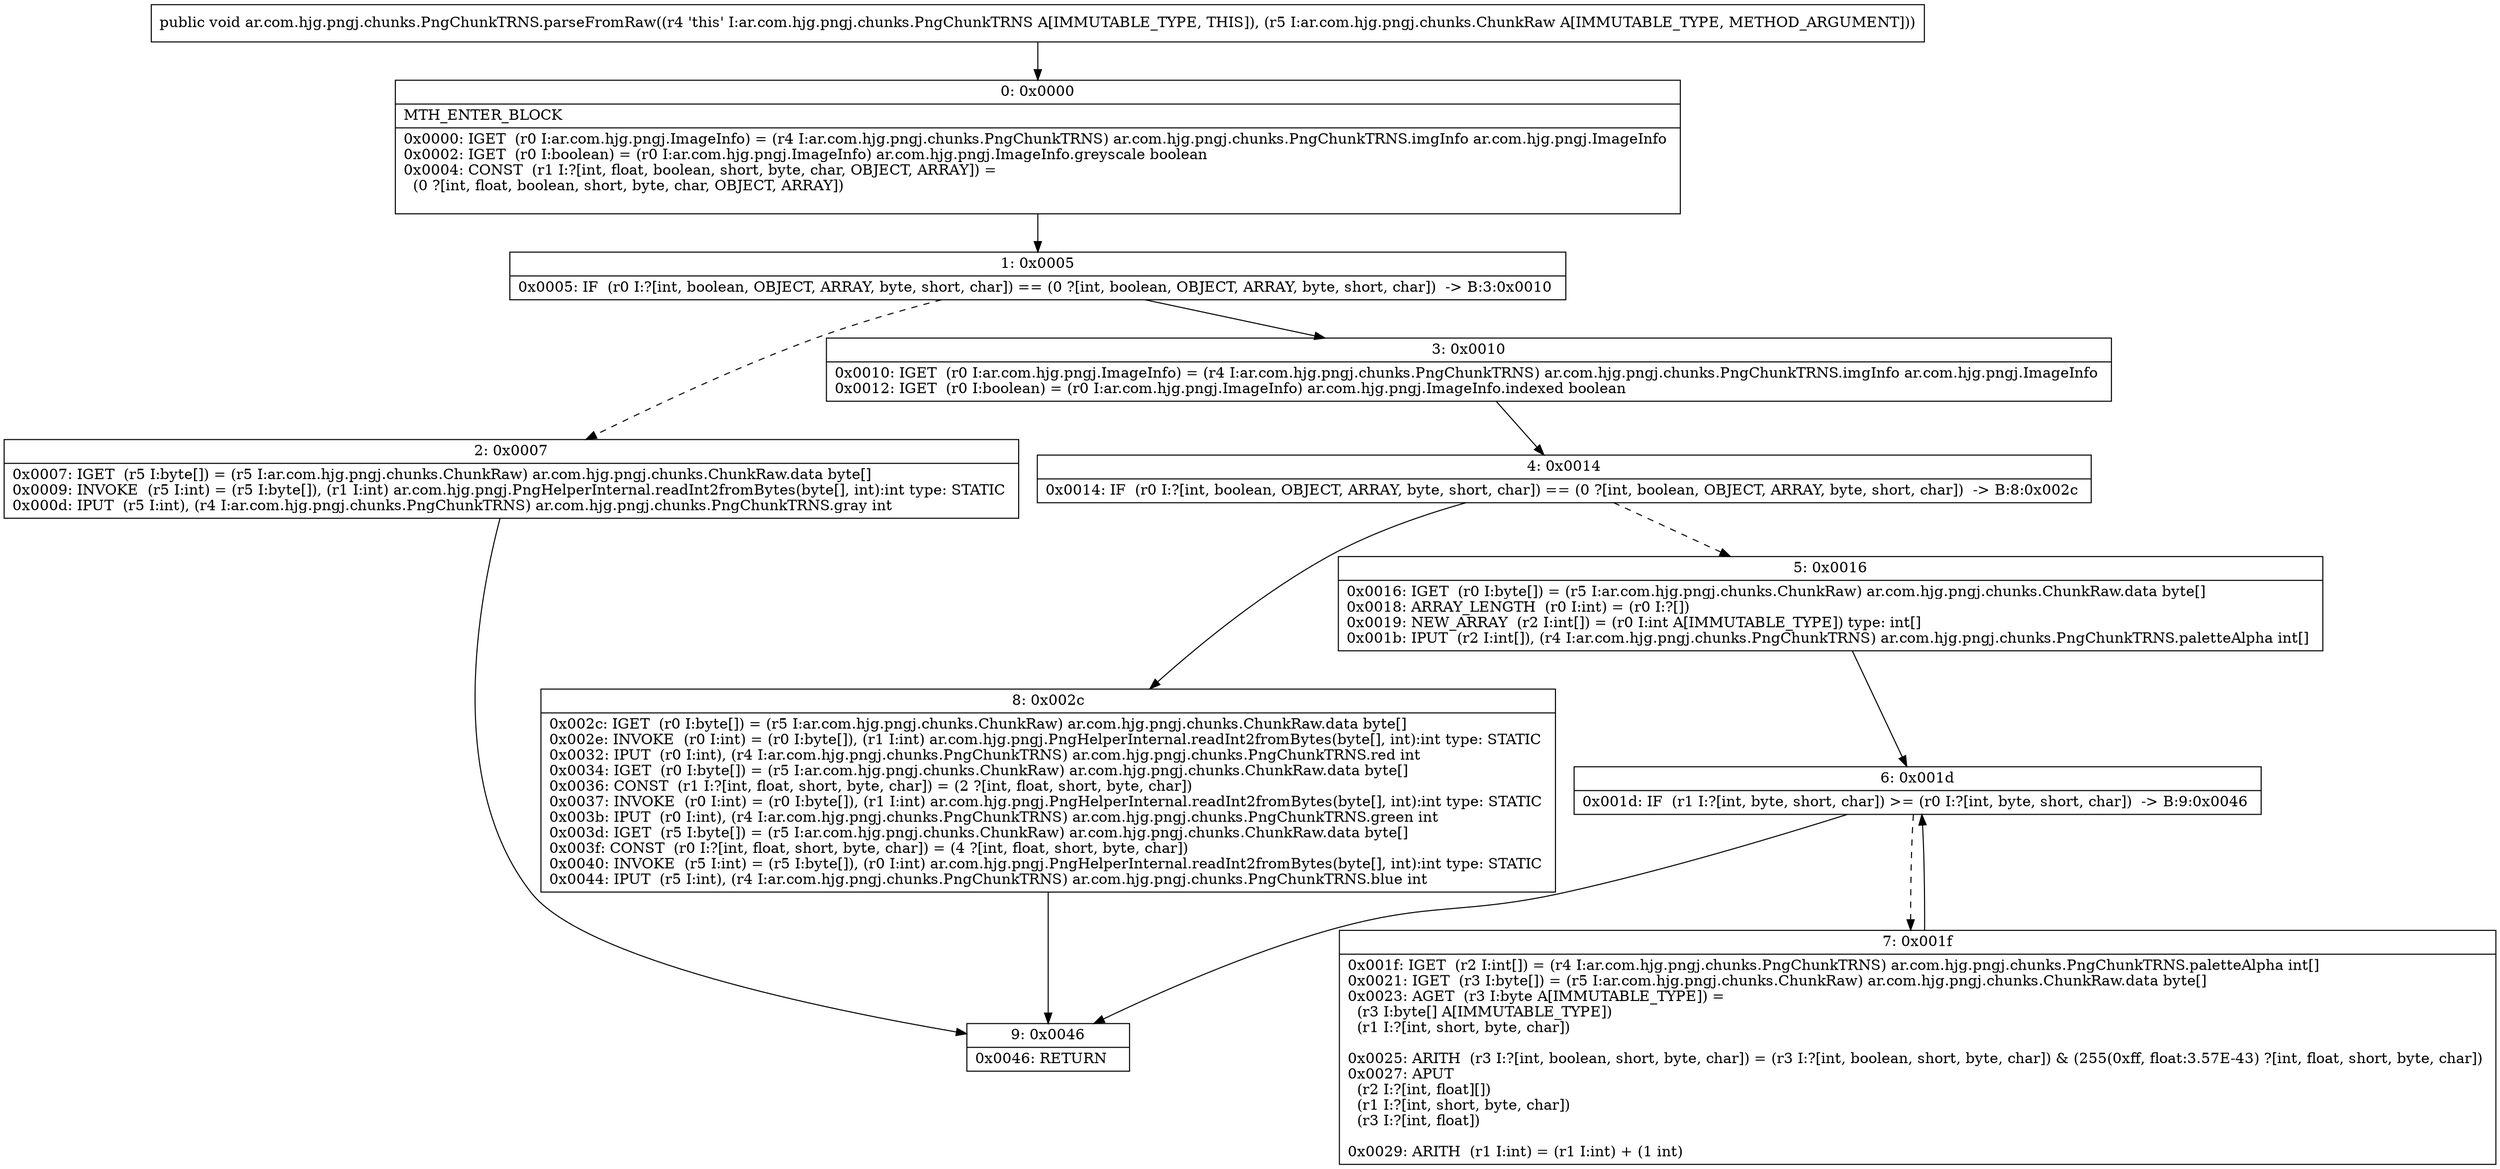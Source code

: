 digraph "CFG forar.com.hjg.pngj.chunks.PngChunkTRNS.parseFromRaw(Lar\/com\/hjg\/pngj\/chunks\/ChunkRaw;)V" {
Node_0 [shape=record,label="{0\:\ 0x0000|MTH_ENTER_BLOCK\l|0x0000: IGET  (r0 I:ar.com.hjg.pngj.ImageInfo) = (r4 I:ar.com.hjg.pngj.chunks.PngChunkTRNS) ar.com.hjg.pngj.chunks.PngChunkTRNS.imgInfo ar.com.hjg.pngj.ImageInfo \l0x0002: IGET  (r0 I:boolean) = (r0 I:ar.com.hjg.pngj.ImageInfo) ar.com.hjg.pngj.ImageInfo.greyscale boolean \l0x0004: CONST  (r1 I:?[int, float, boolean, short, byte, char, OBJECT, ARRAY]) = \l  (0 ?[int, float, boolean, short, byte, char, OBJECT, ARRAY])\l \l}"];
Node_1 [shape=record,label="{1\:\ 0x0005|0x0005: IF  (r0 I:?[int, boolean, OBJECT, ARRAY, byte, short, char]) == (0 ?[int, boolean, OBJECT, ARRAY, byte, short, char])  \-\> B:3:0x0010 \l}"];
Node_2 [shape=record,label="{2\:\ 0x0007|0x0007: IGET  (r5 I:byte[]) = (r5 I:ar.com.hjg.pngj.chunks.ChunkRaw) ar.com.hjg.pngj.chunks.ChunkRaw.data byte[] \l0x0009: INVOKE  (r5 I:int) = (r5 I:byte[]), (r1 I:int) ar.com.hjg.pngj.PngHelperInternal.readInt2fromBytes(byte[], int):int type: STATIC \l0x000d: IPUT  (r5 I:int), (r4 I:ar.com.hjg.pngj.chunks.PngChunkTRNS) ar.com.hjg.pngj.chunks.PngChunkTRNS.gray int \l}"];
Node_3 [shape=record,label="{3\:\ 0x0010|0x0010: IGET  (r0 I:ar.com.hjg.pngj.ImageInfo) = (r4 I:ar.com.hjg.pngj.chunks.PngChunkTRNS) ar.com.hjg.pngj.chunks.PngChunkTRNS.imgInfo ar.com.hjg.pngj.ImageInfo \l0x0012: IGET  (r0 I:boolean) = (r0 I:ar.com.hjg.pngj.ImageInfo) ar.com.hjg.pngj.ImageInfo.indexed boolean \l}"];
Node_4 [shape=record,label="{4\:\ 0x0014|0x0014: IF  (r0 I:?[int, boolean, OBJECT, ARRAY, byte, short, char]) == (0 ?[int, boolean, OBJECT, ARRAY, byte, short, char])  \-\> B:8:0x002c \l}"];
Node_5 [shape=record,label="{5\:\ 0x0016|0x0016: IGET  (r0 I:byte[]) = (r5 I:ar.com.hjg.pngj.chunks.ChunkRaw) ar.com.hjg.pngj.chunks.ChunkRaw.data byte[] \l0x0018: ARRAY_LENGTH  (r0 I:int) = (r0 I:?[]) \l0x0019: NEW_ARRAY  (r2 I:int[]) = (r0 I:int A[IMMUTABLE_TYPE]) type: int[] \l0x001b: IPUT  (r2 I:int[]), (r4 I:ar.com.hjg.pngj.chunks.PngChunkTRNS) ar.com.hjg.pngj.chunks.PngChunkTRNS.paletteAlpha int[] \l}"];
Node_6 [shape=record,label="{6\:\ 0x001d|0x001d: IF  (r1 I:?[int, byte, short, char]) \>= (r0 I:?[int, byte, short, char])  \-\> B:9:0x0046 \l}"];
Node_7 [shape=record,label="{7\:\ 0x001f|0x001f: IGET  (r2 I:int[]) = (r4 I:ar.com.hjg.pngj.chunks.PngChunkTRNS) ar.com.hjg.pngj.chunks.PngChunkTRNS.paletteAlpha int[] \l0x0021: IGET  (r3 I:byte[]) = (r5 I:ar.com.hjg.pngj.chunks.ChunkRaw) ar.com.hjg.pngj.chunks.ChunkRaw.data byte[] \l0x0023: AGET  (r3 I:byte A[IMMUTABLE_TYPE]) = \l  (r3 I:byte[] A[IMMUTABLE_TYPE])\l  (r1 I:?[int, short, byte, char])\l \l0x0025: ARITH  (r3 I:?[int, boolean, short, byte, char]) = (r3 I:?[int, boolean, short, byte, char]) & (255(0xff, float:3.57E\-43) ?[int, float, short, byte, char]) \l0x0027: APUT  \l  (r2 I:?[int, float][])\l  (r1 I:?[int, short, byte, char])\l  (r3 I:?[int, float])\l \l0x0029: ARITH  (r1 I:int) = (r1 I:int) + (1 int) \l}"];
Node_8 [shape=record,label="{8\:\ 0x002c|0x002c: IGET  (r0 I:byte[]) = (r5 I:ar.com.hjg.pngj.chunks.ChunkRaw) ar.com.hjg.pngj.chunks.ChunkRaw.data byte[] \l0x002e: INVOKE  (r0 I:int) = (r0 I:byte[]), (r1 I:int) ar.com.hjg.pngj.PngHelperInternal.readInt2fromBytes(byte[], int):int type: STATIC \l0x0032: IPUT  (r0 I:int), (r4 I:ar.com.hjg.pngj.chunks.PngChunkTRNS) ar.com.hjg.pngj.chunks.PngChunkTRNS.red int \l0x0034: IGET  (r0 I:byte[]) = (r5 I:ar.com.hjg.pngj.chunks.ChunkRaw) ar.com.hjg.pngj.chunks.ChunkRaw.data byte[] \l0x0036: CONST  (r1 I:?[int, float, short, byte, char]) = (2 ?[int, float, short, byte, char]) \l0x0037: INVOKE  (r0 I:int) = (r0 I:byte[]), (r1 I:int) ar.com.hjg.pngj.PngHelperInternal.readInt2fromBytes(byte[], int):int type: STATIC \l0x003b: IPUT  (r0 I:int), (r4 I:ar.com.hjg.pngj.chunks.PngChunkTRNS) ar.com.hjg.pngj.chunks.PngChunkTRNS.green int \l0x003d: IGET  (r5 I:byte[]) = (r5 I:ar.com.hjg.pngj.chunks.ChunkRaw) ar.com.hjg.pngj.chunks.ChunkRaw.data byte[] \l0x003f: CONST  (r0 I:?[int, float, short, byte, char]) = (4 ?[int, float, short, byte, char]) \l0x0040: INVOKE  (r5 I:int) = (r5 I:byte[]), (r0 I:int) ar.com.hjg.pngj.PngHelperInternal.readInt2fromBytes(byte[], int):int type: STATIC \l0x0044: IPUT  (r5 I:int), (r4 I:ar.com.hjg.pngj.chunks.PngChunkTRNS) ar.com.hjg.pngj.chunks.PngChunkTRNS.blue int \l}"];
Node_9 [shape=record,label="{9\:\ 0x0046|0x0046: RETURN   \l}"];
MethodNode[shape=record,label="{public void ar.com.hjg.pngj.chunks.PngChunkTRNS.parseFromRaw((r4 'this' I:ar.com.hjg.pngj.chunks.PngChunkTRNS A[IMMUTABLE_TYPE, THIS]), (r5 I:ar.com.hjg.pngj.chunks.ChunkRaw A[IMMUTABLE_TYPE, METHOD_ARGUMENT])) }"];
MethodNode -> Node_0;
Node_0 -> Node_1;
Node_1 -> Node_2[style=dashed];
Node_1 -> Node_3;
Node_2 -> Node_9;
Node_3 -> Node_4;
Node_4 -> Node_5[style=dashed];
Node_4 -> Node_8;
Node_5 -> Node_6;
Node_6 -> Node_7[style=dashed];
Node_6 -> Node_9;
Node_7 -> Node_6;
Node_8 -> Node_9;
}

